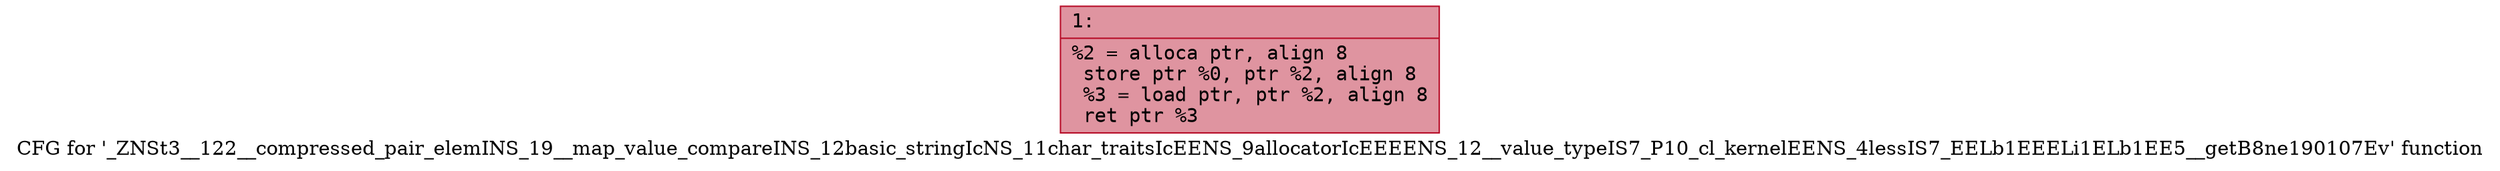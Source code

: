digraph "CFG for '_ZNSt3__122__compressed_pair_elemINS_19__map_value_compareINS_12basic_stringIcNS_11char_traitsIcEENS_9allocatorIcEEEENS_12__value_typeIS7_P10_cl_kernelEENS_4lessIS7_EELb1EEELi1ELb1EE5__getB8ne190107Ev' function" {
	label="CFG for '_ZNSt3__122__compressed_pair_elemINS_19__map_value_compareINS_12basic_stringIcNS_11char_traitsIcEENS_9allocatorIcEEEENS_12__value_typeIS7_P10_cl_kernelEENS_4lessIS7_EELb1EEELi1ELb1EE5__getB8ne190107Ev' function";

	Node0x60000139ce10 [shape=record,color="#b70d28ff", style=filled, fillcolor="#b70d2870" fontname="Courier",label="{1:\l|  %2 = alloca ptr, align 8\l  store ptr %0, ptr %2, align 8\l  %3 = load ptr, ptr %2, align 8\l  ret ptr %3\l}"];
}

